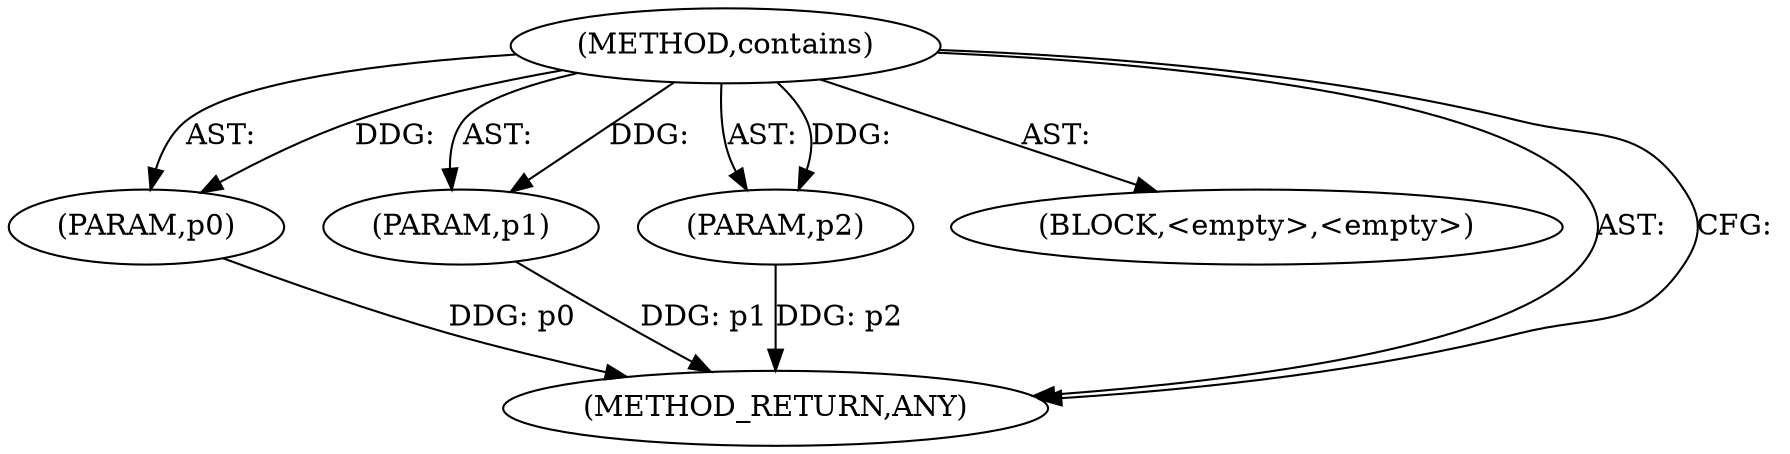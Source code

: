 digraph "contains" {  
"111669149729" [label = <(METHOD,contains)> ]
"115964117051" [label = <(PARAM,p0)> ]
"115964117052" [label = <(PARAM,p1)> ]
"115964117053" [label = <(PARAM,p2)> ]
"25769803826" [label = <(BLOCK,&lt;empty&gt;,&lt;empty&gt;)> ]
"128849018913" [label = <(METHOD_RETURN,ANY)> ]
  "111669149729" -> "115964117051"  [ label = "AST: "] 
  "111669149729" -> "115964117052"  [ label = "AST: "] 
  "111669149729" -> "25769803826"  [ label = "AST: "] 
  "111669149729" -> "115964117053"  [ label = "AST: "] 
  "111669149729" -> "128849018913"  [ label = "AST: "] 
  "111669149729" -> "128849018913"  [ label = "CFG: "] 
  "115964117051" -> "128849018913"  [ label = "DDG: p0"] 
  "115964117052" -> "128849018913"  [ label = "DDG: p1"] 
  "115964117053" -> "128849018913"  [ label = "DDG: p2"] 
  "111669149729" -> "115964117051"  [ label = "DDG: "] 
  "111669149729" -> "115964117052"  [ label = "DDG: "] 
  "111669149729" -> "115964117053"  [ label = "DDG: "] 
}
